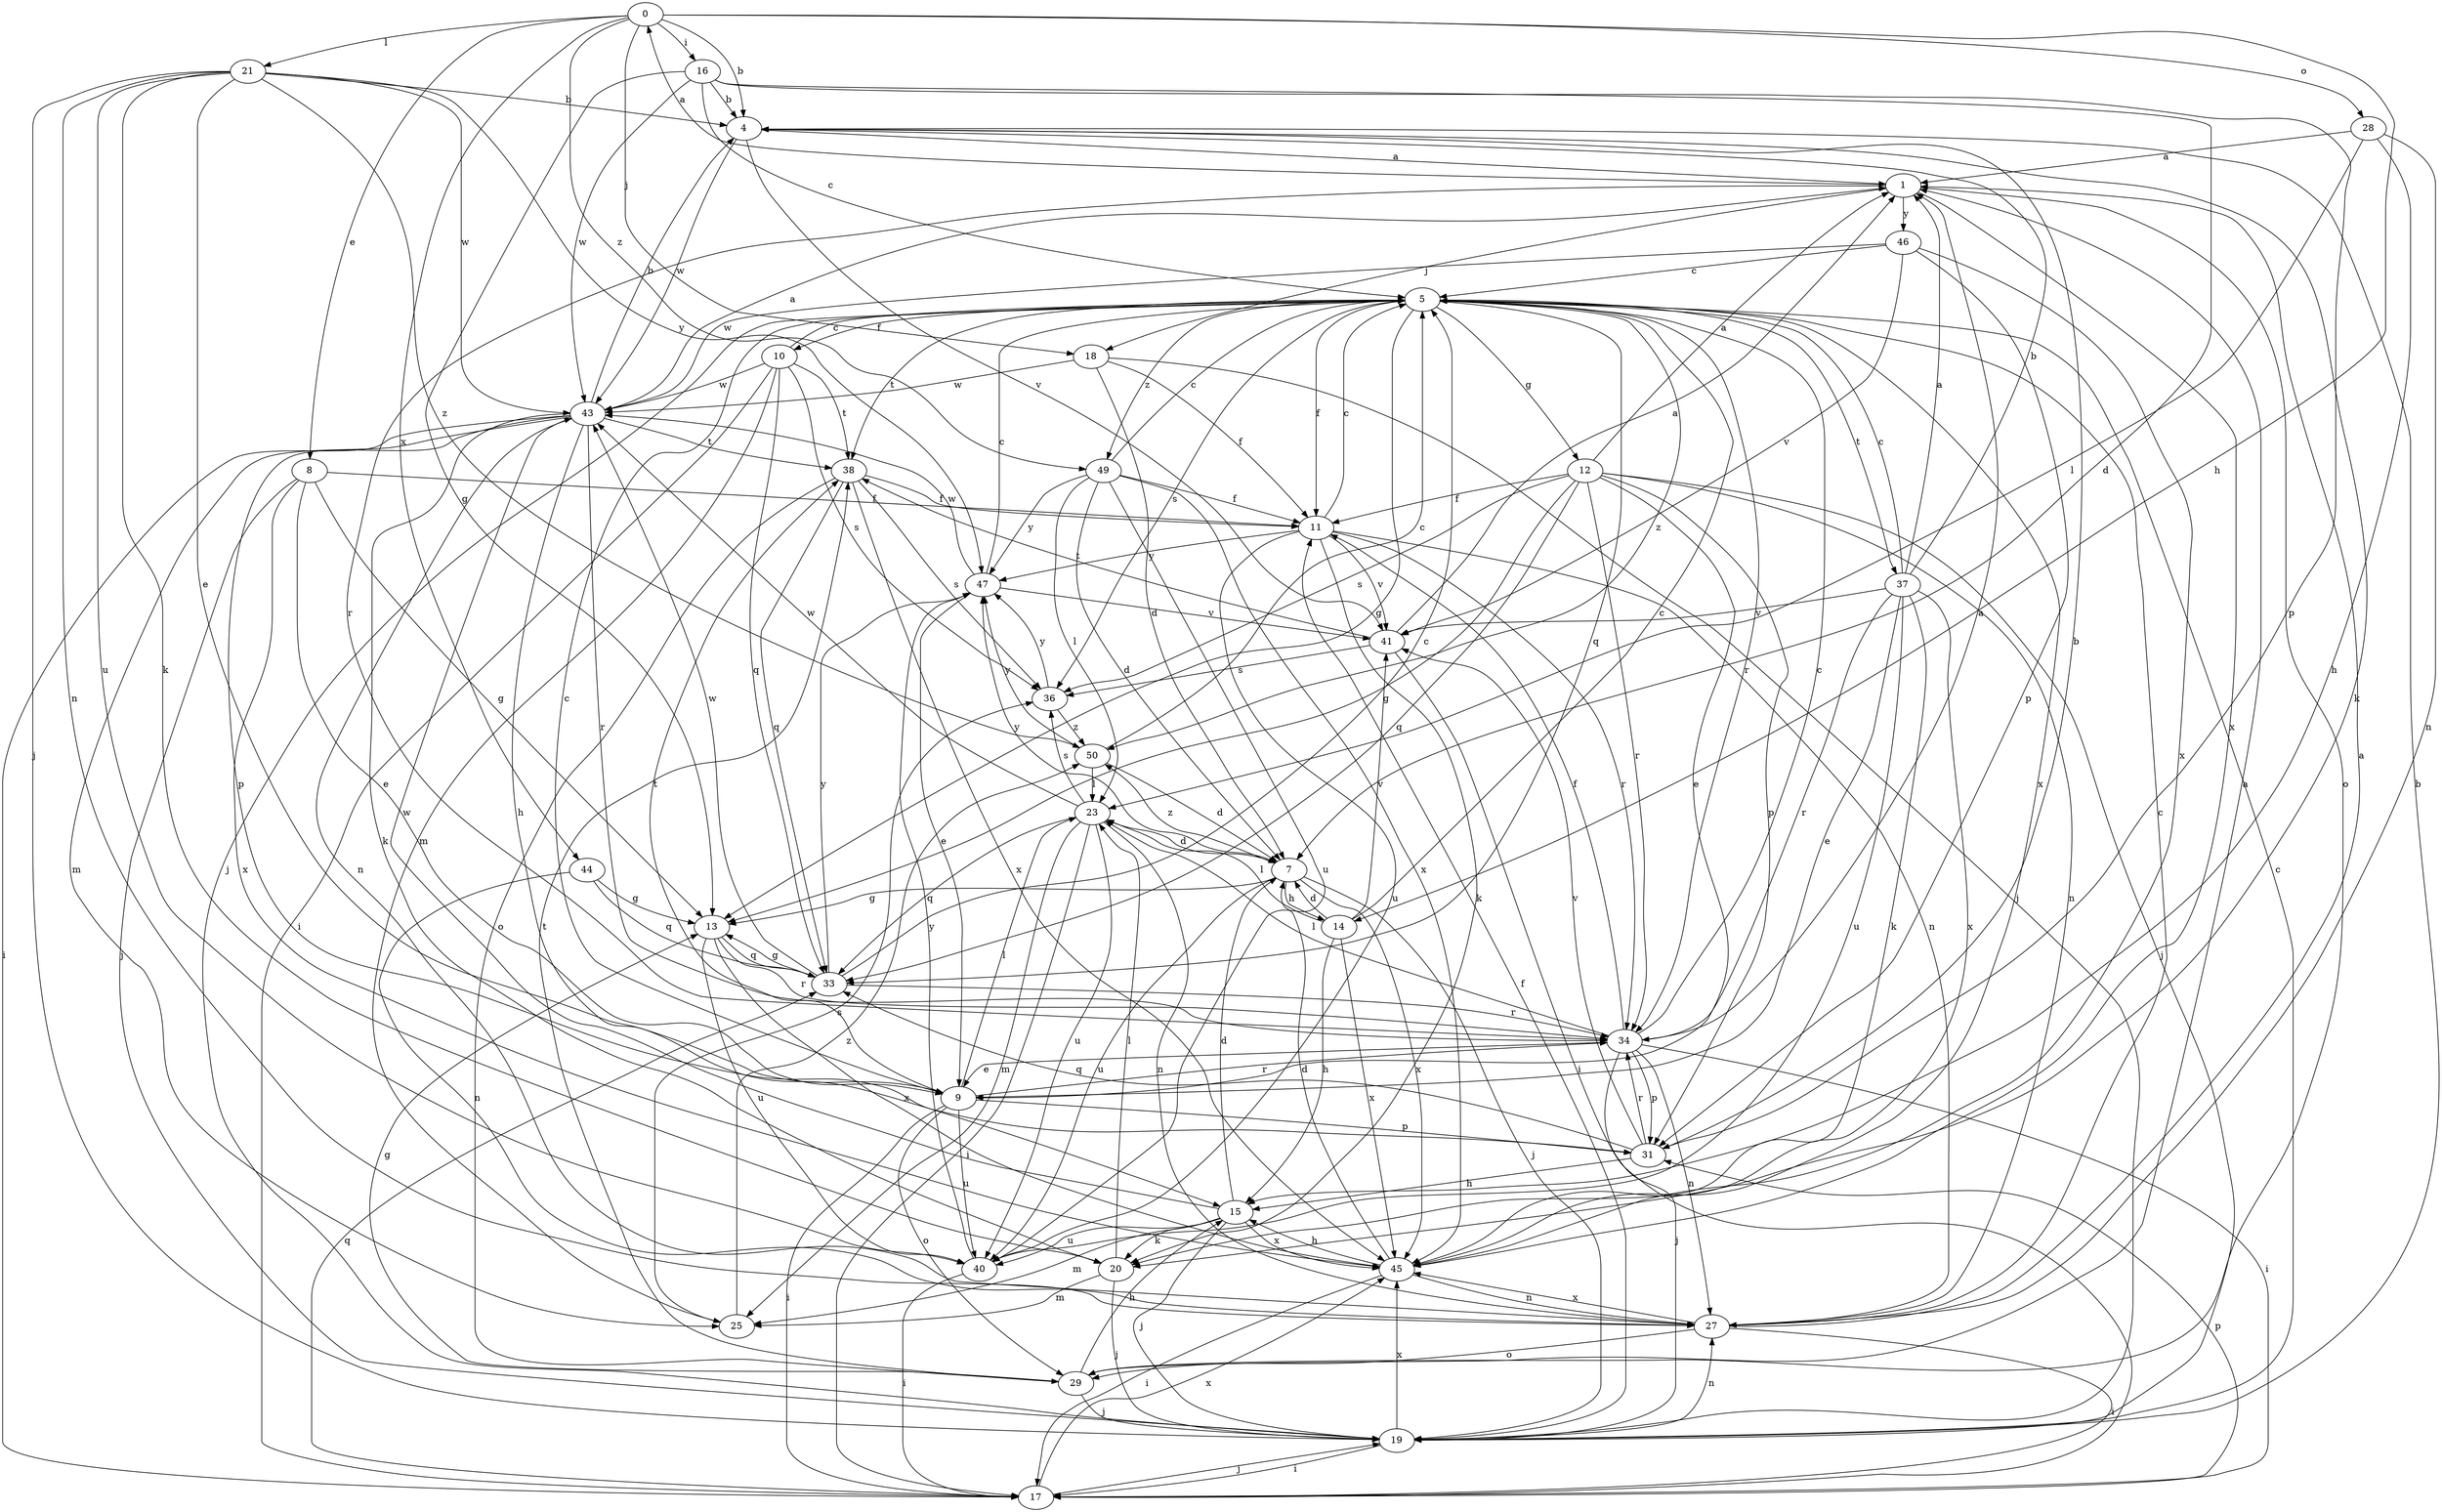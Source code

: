 strict digraph  {
0;
1;
4;
5;
7;
8;
9;
10;
11;
12;
13;
14;
15;
16;
17;
18;
19;
20;
21;
23;
25;
27;
28;
29;
31;
33;
34;
36;
37;
38;
40;
41;
43;
44;
45;
46;
47;
49;
50;
0 -> 4  [label=b];
0 -> 8  [label=e];
0 -> 14  [label=h];
0 -> 16  [label=i];
0 -> 18  [label=j];
0 -> 21  [label=l];
0 -> 28  [label=o];
0 -> 44  [label=x];
0 -> 49  [label=z];
1 -> 0  [label=a];
1 -> 18  [label=j];
1 -> 29  [label=o];
1 -> 34  [label=r];
1 -> 45  [label=x];
1 -> 46  [label=y];
4 -> 1  [label=a];
4 -> 20  [label=k];
4 -> 41  [label=v];
4 -> 43  [label=w];
5 -> 10  [label=f];
5 -> 11  [label=f];
5 -> 12  [label=g];
5 -> 13  [label=g];
5 -> 19  [label=j];
5 -> 33  [label=q];
5 -> 34  [label=r];
5 -> 36  [label=s];
5 -> 37  [label=t];
5 -> 38  [label=t];
5 -> 45  [label=x];
5 -> 49  [label=z];
5 -> 50  [label=z];
7 -> 13  [label=g];
7 -> 14  [label=h];
7 -> 19  [label=j];
7 -> 40  [label=u];
7 -> 45  [label=x];
7 -> 47  [label=y];
7 -> 50  [label=z];
8 -> 9  [label=e];
8 -> 11  [label=f];
8 -> 13  [label=g];
8 -> 19  [label=j];
8 -> 45  [label=x];
9 -> 5  [label=c];
9 -> 17  [label=i];
9 -> 23  [label=l];
9 -> 29  [label=o];
9 -> 31  [label=p];
9 -> 34  [label=r];
9 -> 38  [label=t];
9 -> 40  [label=u];
10 -> 5  [label=c];
10 -> 17  [label=i];
10 -> 25  [label=m];
10 -> 33  [label=q];
10 -> 36  [label=s];
10 -> 38  [label=t];
10 -> 43  [label=w];
11 -> 5  [label=c];
11 -> 20  [label=k];
11 -> 27  [label=n];
11 -> 34  [label=r];
11 -> 40  [label=u];
11 -> 41  [label=v];
11 -> 47  [label=y];
12 -> 1  [label=a];
12 -> 9  [label=e];
12 -> 11  [label=f];
12 -> 13  [label=g];
12 -> 19  [label=j];
12 -> 27  [label=n];
12 -> 31  [label=p];
12 -> 33  [label=q];
12 -> 34  [label=r];
12 -> 36  [label=s];
13 -> 33  [label=q];
13 -> 34  [label=r];
13 -> 40  [label=u];
13 -> 45  [label=x];
14 -> 5  [label=c];
14 -> 7  [label=d];
14 -> 15  [label=h];
14 -> 23  [label=l];
14 -> 41  [label=v];
14 -> 45  [label=x];
15 -> 7  [label=d];
15 -> 19  [label=j];
15 -> 20  [label=k];
15 -> 25  [label=m];
15 -> 40  [label=u];
15 -> 43  [label=w];
15 -> 45  [label=x];
16 -> 4  [label=b];
16 -> 5  [label=c];
16 -> 7  [label=d];
16 -> 13  [label=g];
16 -> 31  [label=p];
16 -> 43  [label=w];
17 -> 19  [label=j];
17 -> 31  [label=p];
17 -> 33  [label=q];
17 -> 45  [label=x];
18 -> 7  [label=d];
18 -> 11  [label=f];
18 -> 19  [label=j];
18 -> 43  [label=w];
19 -> 4  [label=b];
19 -> 5  [label=c];
19 -> 11  [label=f];
19 -> 17  [label=i];
19 -> 27  [label=n];
19 -> 45  [label=x];
20 -> 19  [label=j];
20 -> 23  [label=l];
20 -> 25  [label=m];
21 -> 4  [label=b];
21 -> 9  [label=e];
21 -> 19  [label=j];
21 -> 20  [label=k];
21 -> 27  [label=n];
21 -> 40  [label=u];
21 -> 43  [label=w];
21 -> 47  [label=y];
21 -> 50  [label=z];
23 -> 7  [label=d];
23 -> 17  [label=i];
23 -> 25  [label=m];
23 -> 27  [label=n];
23 -> 33  [label=q];
23 -> 36  [label=s];
23 -> 40  [label=u];
23 -> 43  [label=w];
25 -> 36  [label=s];
25 -> 50  [label=z];
27 -> 1  [label=a];
27 -> 5  [label=c];
27 -> 17  [label=i];
27 -> 29  [label=o];
27 -> 45  [label=x];
28 -> 1  [label=a];
28 -> 15  [label=h];
28 -> 23  [label=l];
28 -> 27  [label=n];
29 -> 1  [label=a];
29 -> 13  [label=g];
29 -> 15  [label=h];
29 -> 19  [label=j];
29 -> 38  [label=t];
31 -> 4  [label=b];
31 -> 15  [label=h];
31 -> 33  [label=q];
31 -> 34  [label=r];
31 -> 41  [label=v];
33 -> 5  [label=c];
33 -> 13  [label=g];
33 -> 34  [label=r];
33 -> 43  [label=w];
33 -> 47  [label=y];
34 -> 1  [label=a];
34 -> 5  [label=c];
34 -> 9  [label=e];
34 -> 11  [label=f];
34 -> 17  [label=i];
34 -> 19  [label=j];
34 -> 23  [label=l];
34 -> 27  [label=n];
34 -> 31  [label=p];
36 -> 47  [label=y];
36 -> 50  [label=z];
37 -> 1  [label=a];
37 -> 4  [label=b];
37 -> 5  [label=c];
37 -> 9  [label=e];
37 -> 20  [label=k];
37 -> 34  [label=r];
37 -> 40  [label=u];
37 -> 41  [label=v];
37 -> 45  [label=x];
38 -> 11  [label=f];
38 -> 29  [label=o];
38 -> 33  [label=q];
38 -> 36  [label=s];
38 -> 45  [label=x];
40 -> 17  [label=i];
40 -> 47  [label=y];
41 -> 1  [label=a];
41 -> 17  [label=i];
41 -> 36  [label=s];
41 -> 38  [label=t];
43 -> 1  [label=a];
43 -> 4  [label=b];
43 -> 15  [label=h];
43 -> 17  [label=i];
43 -> 20  [label=k];
43 -> 25  [label=m];
43 -> 27  [label=n];
43 -> 31  [label=p];
43 -> 34  [label=r];
43 -> 38  [label=t];
44 -> 13  [label=g];
44 -> 27  [label=n];
44 -> 33  [label=q];
45 -> 7  [label=d];
45 -> 15  [label=h];
45 -> 17  [label=i];
45 -> 27  [label=n];
46 -> 5  [label=c];
46 -> 31  [label=p];
46 -> 41  [label=v];
46 -> 43  [label=w];
46 -> 45  [label=x];
47 -> 5  [label=c];
47 -> 9  [label=e];
47 -> 41  [label=v];
47 -> 43  [label=w];
49 -> 5  [label=c];
49 -> 7  [label=d];
49 -> 11  [label=f];
49 -> 23  [label=l];
49 -> 40  [label=u];
49 -> 45  [label=x];
49 -> 47  [label=y];
50 -> 5  [label=c];
50 -> 7  [label=d];
50 -> 23  [label=l];
50 -> 47  [label=y];
}
